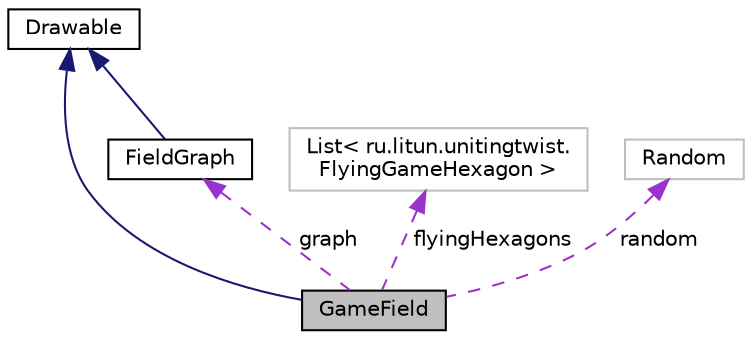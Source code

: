 digraph "GameField"
{
  edge [fontname="Helvetica",fontsize="10",labelfontname="Helvetica",labelfontsize="10"];
  node [fontname="Helvetica",fontsize="10",shape=record];
  Node2 [label="GameField",height=0.2,width=0.4,color="black", fillcolor="grey75", style="filled", fontcolor="black"];
  Node3 -> Node2 [dir="back",color="midnightblue",fontsize="10",style="solid",fontname="Helvetica"];
  Node3 [label="Drawable",height=0.2,width=0.4,color="black", fillcolor="white", style="filled",URL="$interfaceru_1_1litun_1_1unitingtwist_1_1_drawable.html",tooltip="Created by Litun on 09.04.2016. "];
  Node4 -> Node2 [dir="back",color="darkorchid3",fontsize="10",style="dashed",label=" graph" ,fontname="Helvetica"];
  Node4 [label="FieldGraph",height=0.2,width=0.4,color="black", fillcolor="white", style="filled",URL="$classru_1_1litun_1_1unitingtwist_1_1_field_graph.html",tooltip="Created by Litun on 07.04.2016. "];
  Node3 -> Node4 [dir="back",color="midnightblue",fontsize="10",style="solid",fontname="Helvetica"];
  Node5 -> Node2 [dir="back",color="darkorchid3",fontsize="10",style="dashed",label=" flyingHexagons" ,fontname="Helvetica"];
  Node5 [label="List\< ru.litun.unitingtwist.\lFlyingGameHexagon \>",height=0.2,width=0.4,color="grey75", fillcolor="white", style="filled"];
  Node6 -> Node2 [dir="back",color="darkorchid3",fontsize="10",style="dashed",label=" random" ,fontname="Helvetica"];
  Node6 [label="Random",height=0.2,width=0.4,color="grey75", fillcolor="white", style="filled"];
}
